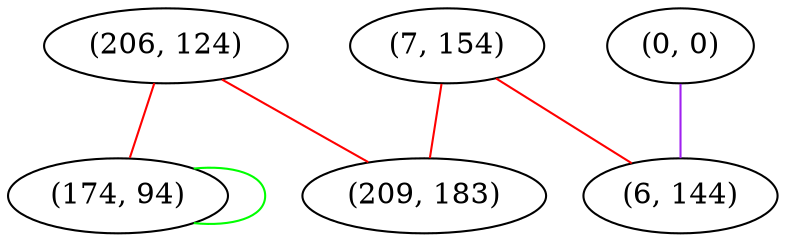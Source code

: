 graph "" {
"(206, 124)";
"(0, 0)";
"(7, 154)";
"(174, 94)";
"(209, 183)";
"(6, 144)";
"(206, 124)" -- "(174, 94)"  [color=red, key=0, weight=1];
"(206, 124)" -- "(209, 183)"  [color=red, key=0, weight=1];
"(0, 0)" -- "(6, 144)"  [color=purple, key=0, weight=4];
"(7, 154)" -- "(6, 144)"  [color=red, key=0, weight=1];
"(7, 154)" -- "(209, 183)"  [color=red, key=0, weight=1];
"(174, 94)" -- "(174, 94)"  [color=green, key=0, weight=2];
}
